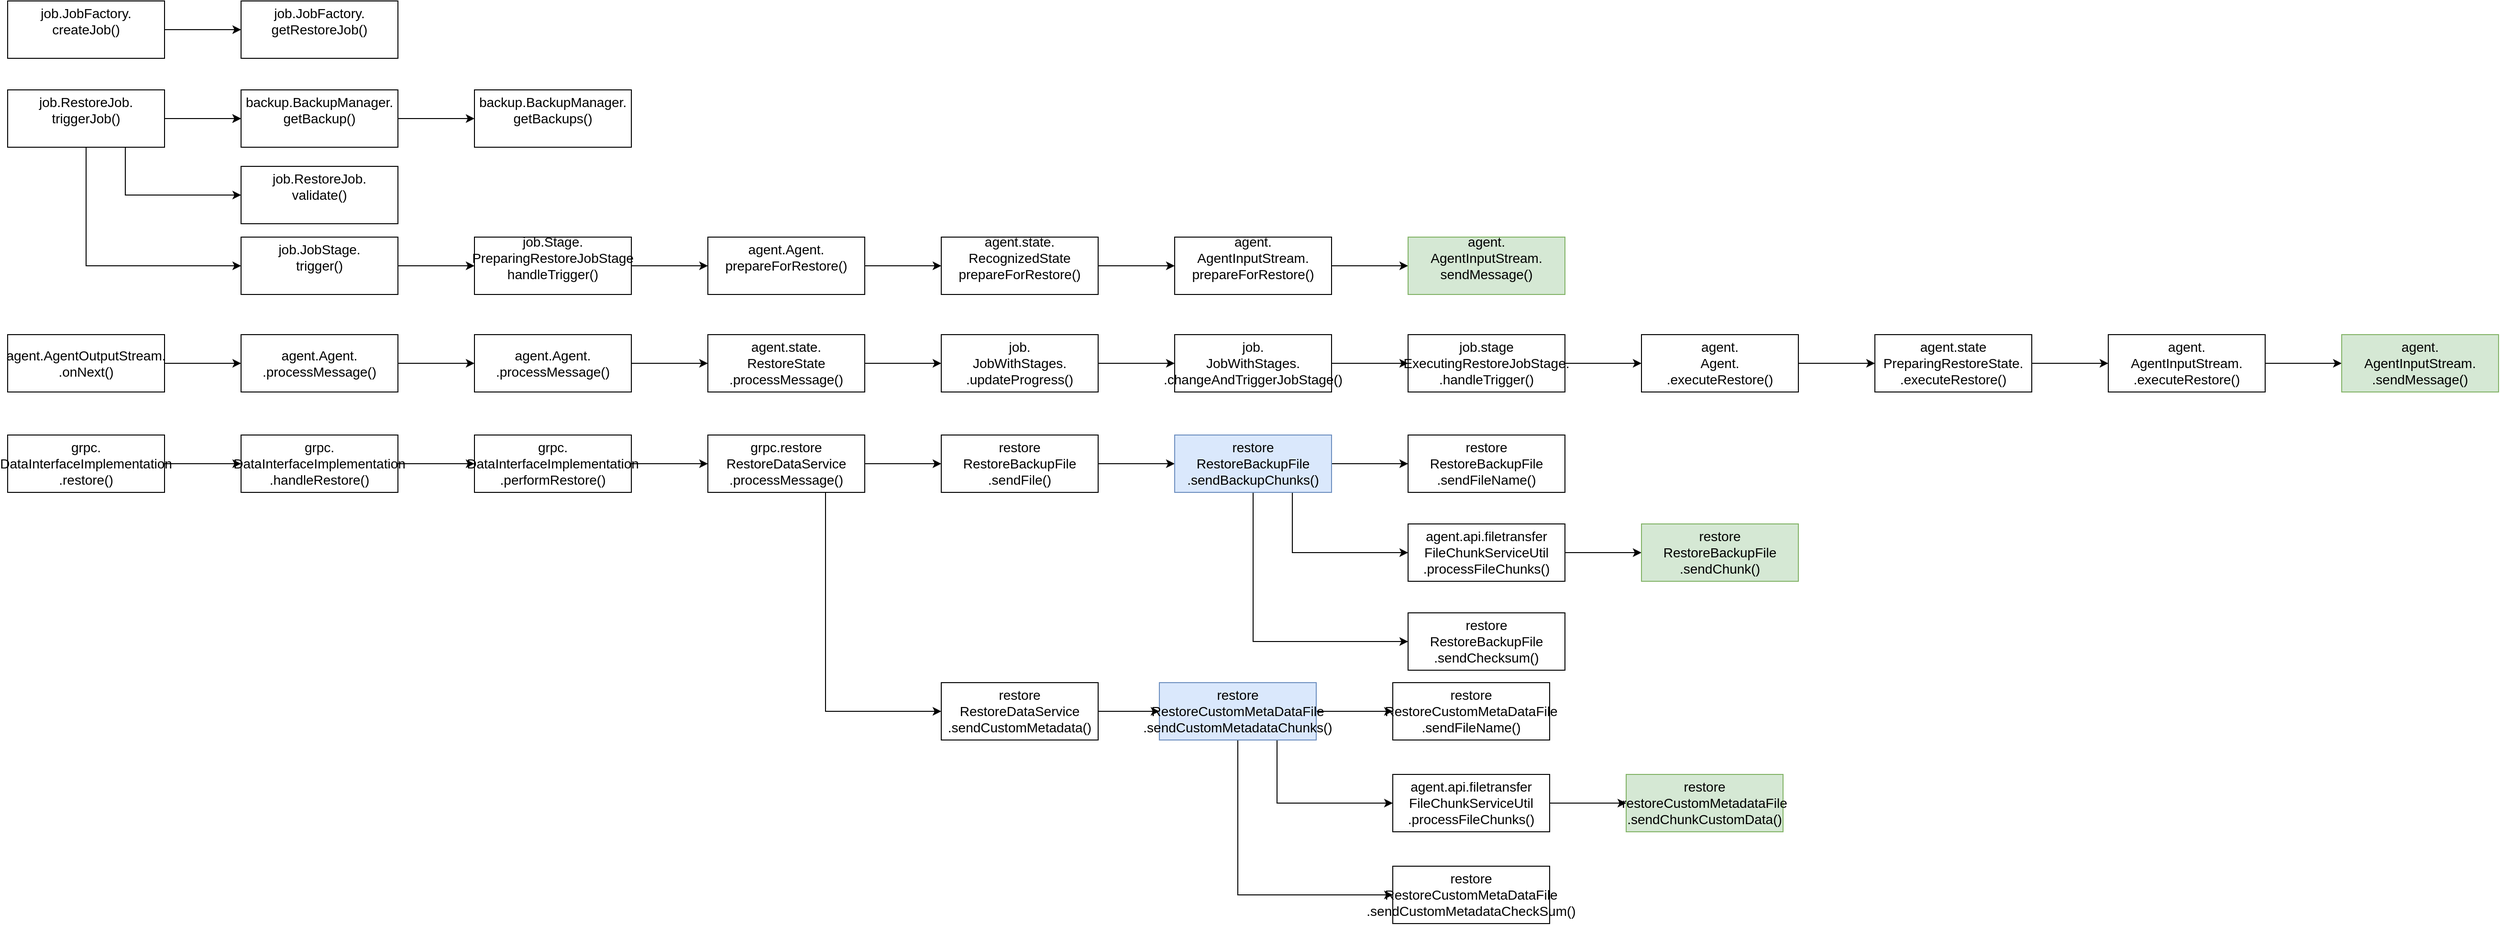 <mxfile version="14.5.8" type="github" pages="2">
  <diagram id="lK9nZaVqMlM8sbXci29S" name="Page-1">
    <mxGraphModel dx="1103" dy="791" grid="0" gridSize="10" guides="1" tooltips="1" connect="1" arrows="1" fold="1" page="0" pageScale="1" pageWidth="827" pageHeight="1169" math="0" shadow="0">
      <root>
        <mxCell id="0" />
        <mxCell id="1" parent="0" />
        <mxCell id="Fjx9dnmoz72Yz2STyHT2-3" value="" style="edgeStyle=orthogonalEdgeStyle;rounded=0;orthogonalLoop=1;jettySize=auto;html=1;" parent="1" source="Fjx9dnmoz72Yz2STyHT2-1" target="Fjx9dnmoz72Yz2STyHT2-2" edge="1">
          <mxGeometry relative="1" as="geometry" />
        </mxCell>
        <UserObject label="&lt;div style=&quot;font-size: 14px;&quot;&gt;job.JobFactory.&lt;/div&gt;&lt;div style=&quot;font-size: 14px;&quot;&gt;createJob()&lt;br style=&quot;color: rgb(0, 0, 0); font-family: helvetica; font-size: 14px; font-style: normal; letter-spacing: normal; text-align: center; text-indent: 0px; text-transform: none; word-spacing: 0px; background-color: rgb(255, 255, 255);&quot;&gt;&lt;br style=&quot;font-size: 14px;&quot;&gt;&lt;/div&gt;" id="Fjx9dnmoz72Yz2STyHT2-1">
          <mxCell style="whiteSpace=wrap;html=1;align=center;treeFolding=1;treeMoving=1;newEdgeStyle={&quot;edgeStyle&quot;:&quot;elbowEdgeStyle&quot;,&quot;startArrow&quot;:&quot;none&quot;,&quot;endArrow&quot;:&quot;none&quot;};fontStyle=0;fontSize=14;" parent="1" vertex="1">
            <mxGeometry x="806" y="235" width="164" height="60" as="geometry" />
          </mxCell>
        </UserObject>
        <UserObject label="&lt;div style=&quot;font-size: 14px&quot;&gt;job.JobFactory.&lt;/div&gt;&lt;div style=&quot;font-size: 14px&quot;&gt;getRestoreJob()&lt;br style=&quot;color: rgb(0 , 0 , 0) ; font-family: &amp;#34;helvetica&amp;#34; ; font-size: 14px ; font-style: normal ; letter-spacing: normal ; text-align: center ; text-indent: 0px ; text-transform: none ; word-spacing: 0px ; background-color: rgb(255 , 255 , 255)&quot;&gt;&lt;br style=&quot;font-size: 14px&quot;&gt;&lt;/div&gt;" id="Fjx9dnmoz72Yz2STyHT2-2">
          <mxCell style="whiteSpace=wrap;html=1;align=center;treeFolding=1;treeMoving=1;newEdgeStyle={&quot;edgeStyle&quot;:&quot;elbowEdgeStyle&quot;,&quot;startArrow&quot;:&quot;none&quot;,&quot;endArrow&quot;:&quot;none&quot;};fontStyle=0;fontSize=14;" parent="1" vertex="1">
            <mxGeometry x="1050" y="235" width="164" height="60" as="geometry" />
          </mxCell>
        </UserObject>
        <mxCell id="Fjx9dnmoz72Yz2STyHT2-6" value="" style="edgeStyle=orthogonalEdgeStyle;rounded=0;orthogonalLoop=1;jettySize=auto;html=1;" parent="1" source="Fjx9dnmoz72Yz2STyHT2-4" target="Fjx9dnmoz72Yz2STyHT2-5" edge="1">
          <mxGeometry relative="1" as="geometry" />
        </mxCell>
        <mxCell id="Fjx9dnmoz72Yz2STyHT2-7" value="" style="edgeStyle=orthogonalEdgeStyle;rounded=0;orthogonalLoop=1;jettySize=auto;html=1;" parent="1" source="Fjx9dnmoz72Yz2STyHT2-4" target="Fjx9dnmoz72Yz2STyHT2-5" edge="1">
          <mxGeometry relative="1" as="geometry" />
        </mxCell>
        <mxCell id="Fjx9dnmoz72Yz2STyHT2-9" style="edgeStyle=orthogonalEdgeStyle;rounded=0;orthogonalLoop=1;jettySize=auto;html=1;exitX=0.75;exitY=1;exitDx=0;exitDy=0;entryX=0;entryY=0.5;entryDx=0;entryDy=0;" parent="1" source="Fjx9dnmoz72Yz2STyHT2-4" target="Fjx9dnmoz72Yz2STyHT2-8" edge="1">
          <mxGeometry relative="1" as="geometry" />
        </mxCell>
        <mxCell id="Fjx9dnmoz72Yz2STyHT2-11" style="edgeStyle=orthogonalEdgeStyle;rounded=0;orthogonalLoop=1;jettySize=auto;html=1;exitX=0.5;exitY=1;exitDx=0;exitDy=0;entryX=0;entryY=0.5;entryDx=0;entryDy=0;" parent="1" source="Fjx9dnmoz72Yz2STyHT2-4" target="Fjx9dnmoz72Yz2STyHT2-10" edge="1">
          <mxGeometry relative="1" as="geometry" />
        </mxCell>
        <UserObject label="&lt;div style=&quot;font-size: 14px&quot;&gt;job.RestoreJob.&lt;/div&gt;&lt;div style=&quot;font-size: 14px&quot;&gt;triggerJob()&lt;br style=&quot;color: rgb(0 , 0 , 0) ; font-family: &amp;#34;helvetica&amp;#34; ; font-size: 14px ; font-style: normal ; letter-spacing: normal ; text-align: center ; text-indent: 0px ; text-transform: none ; word-spacing: 0px ; background-color: rgb(255 , 255 , 255)&quot;&gt;&lt;br style=&quot;font-size: 14px&quot;&gt;&lt;/div&gt;" id="Fjx9dnmoz72Yz2STyHT2-4">
          <mxCell style="whiteSpace=wrap;html=1;align=center;treeFolding=1;treeMoving=1;newEdgeStyle={&quot;edgeStyle&quot;:&quot;elbowEdgeStyle&quot;,&quot;startArrow&quot;:&quot;none&quot;,&quot;endArrow&quot;:&quot;none&quot;};fontStyle=0;fontSize=14;" parent="1" vertex="1">
            <mxGeometry x="806" y="328" width="164" height="60" as="geometry" />
          </mxCell>
        </UserObject>
        <mxCell id="Fjx9dnmoz72Yz2STyHT2-24" value="" style="edgeStyle=orthogonalEdgeStyle;rounded=0;orthogonalLoop=1;jettySize=auto;html=1;" parent="1" source="Fjx9dnmoz72Yz2STyHT2-5" target="Fjx9dnmoz72Yz2STyHT2-23" edge="1">
          <mxGeometry relative="1" as="geometry" />
        </mxCell>
        <UserObject label="&lt;div style=&quot;font-size: 14px&quot;&gt;backup.BackupManager.&lt;/div&gt;&lt;div style=&quot;font-size: 14px&quot;&gt;getBackup()&lt;br style=&quot;color: rgb(0 , 0 , 0) ; font-family: &amp;#34;helvetica&amp;#34; ; font-size: 14px ; font-style: normal ; letter-spacing: normal ; text-align: center ; text-indent: 0px ; text-transform: none ; word-spacing: 0px ; background-color: rgb(255 , 255 , 255)&quot;&gt;&lt;br style=&quot;font-size: 14px&quot;&gt;&lt;/div&gt;" id="Fjx9dnmoz72Yz2STyHT2-5">
          <mxCell style="whiteSpace=wrap;html=1;align=center;treeFolding=1;treeMoving=1;newEdgeStyle={&quot;edgeStyle&quot;:&quot;elbowEdgeStyle&quot;,&quot;startArrow&quot;:&quot;none&quot;,&quot;endArrow&quot;:&quot;none&quot;};fontStyle=0;fontSize=14;" parent="1" vertex="1">
            <mxGeometry x="1050" y="328" width="164" height="60" as="geometry" />
          </mxCell>
        </UserObject>
        <UserObject label="&lt;div style=&quot;font-size: 14px&quot;&gt;job.RestoreJob.&lt;/div&gt;&lt;div style=&quot;font-size: 14px&quot;&gt;validate()&lt;br style=&quot;color: rgb(0 , 0 , 0) ; font-family: &amp;#34;helvetica&amp;#34; ; font-size: 14px ; font-style: normal ; letter-spacing: normal ; text-align: center ; text-indent: 0px ; text-transform: none ; word-spacing: 0px ; background-color: rgb(255 , 255 , 255)&quot;&gt;&lt;br style=&quot;font-size: 14px&quot;&gt;&lt;/div&gt;" id="Fjx9dnmoz72Yz2STyHT2-8">
          <mxCell style="whiteSpace=wrap;html=1;align=center;treeFolding=1;treeMoving=1;newEdgeStyle={&quot;edgeStyle&quot;:&quot;elbowEdgeStyle&quot;,&quot;startArrow&quot;:&quot;none&quot;,&quot;endArrow&quot;:&quot;none&quot;};fontStyle=0;fontSize=14;" parent="1" vertex="1">
            <mxGeometry x="1050" y="408" width="164" height="60" as="geometry" />
          </mxCell>
        </UserObject>
        <mxCell id="Fjx9dnmoz72Yz2STyHT2-13" value="" style="edgeStyle=orthogonalEdgeStyle;rounded=0;orthogonalLoop=1;jettySize=auto;html=1;" parent="1" source="Fjx9dnmoz72Yz2STyHT2-10" target="Fjx9dnmoz72Yz2STyHT2-12" edge="1">
          <mxGeometry relative="1" as="geometry" />
        </mxCell>
        <UserObject label="&lt;div style=&quot;font-size: 14px&quot;&gt;job.JobStage.&lt;/div&gt;&lt;div style=&quot;font-size: 14px&quot;&gt;trigger()&lt;br style=&quot;color: rgb(0 , 0 , 0) ; font-family: &amp;#34;helvetica&amp;#34; ; font-size: 14px ; font-style: normal ; letter-spacing: normal ; text-align: center ; text-indent: 0px ; text-transform: none ; word-spacing: 0px ; background-color: rgb(255 , 255 , 255)&quot;&gt;&lt;br style=&quot;font-size: 14px&quot;&gt;&lt;/div&gt;" id="Fjx9dnmoz72Yz2STyHT2-10">
          <mxCell style="whiteSpace=wrap;html=1;align=center;treeFolding=1;treeMoving=1;newEdgeStyle={&quot;edgeStyle&quot;:&quot;elbowEdgeStyle&quot;,&quot;startArrow&quot;:&quot;none&quot;,&quot;endArrow&quot;:&quot;none&quot;};fontStyle=0;fontSize=14;" parent="1" vertex="1">
            <mxGeometry x="1050" y="482" width="164" height="60" as="geometry" />
          </mxCell>
        </UserObject>
        <mxCell id="Fjx9dnmoz72Yz2STyHT2-15" value="" style="edgeStyle=orthogonalEdgeStyle;rounded=0;orthogonalLoop=1;jettySize=auto;html=1;" parent="1" source="Fjx9dnmoz72Yz2STyHT2-12" target="Fjx9dnmoz72Yz2STyHT2-14" edge="1">
          <mxGeometry relative="1" as="geometry" />
        </mxCell>
        <UserObject label="&lt;div style=&quot;font-size: 14px&quot;&gt;job.Stage.&lt;/div&gt;&lt;div style=&quot;font-size: 14px&quot;&gt;PreparingRestoreJobStage&lt;/div&gt;&lt;div style=&quot;font-size: 14px&quot;&gt;handleTrigger()&lt;br style=&quot;color: rgb(0 , 0 , 0) ; font-family: &amp;#34;helvetica&amp;#34; ; font-size: 14px ; font-style: normal ; letter-spacing: normal ; text-align: center ; text-indent: 0px ; text-transform: none ; word-spacing: 0px ; background-color: rgb(255 , 255 , 255)&quot;&gt;&lt;br style=&quot;font-size: 14px&quot;&gt;&lt;/div&gt;" id="Fjx9dnmoz72Yz2STyHT2-12">
          <mxCell style="whiteSpace=wrap;html=1;align=center;treeFolding=1;treeMoving=1;newEdgeStyle={&quot;edgeStyle&quot;:&quot;elbowEdgeStyle&quot;,&quot;startArrow&quot;:&quot;none&quot;,&quot;endArrow&quot;:&quot;none&quot;};fontStyle=0;fontSize=14;" parent="1" vertex="1">
            <mxGeometry x="1294" y="482" width="164" height="60" as="geometry" />
          </mxCell>
        </UserObject>
        <mxCell id="Fjx9dnmoz72Yz2STyHT2-17" value="" style="edgeStyle=orthogonalEdgeStyle;rounded=0;orthogonalLoop=1;jettySize=auto;html=1;" parent="1" source="Fjx9dnmoz72Yz2STyHT2-14" target="Fjx9dnmoz72Yz2STyHT2-16" edge="1">
          <mxGeometry relative="1" as="geometry" />
        </mxCell>
        <UserObject label="&lt;div style=&quot;font-size: 14px&quot;&gt;agent.Agent.&lt;/div&gt;&lt;div style=&quot;font-size: 14px&quot;&gt;&lt;span&gt;prepareForRestore()&lt;/span&gt;&lt;/div&gt;&lt;div style=&quot;font-size: 14px&quot;&gt;&lt;br style=&quot;font-size: 14px&quot;&gt;&lt;/div&gt;" id="Fjx9dnmoz72Yz2STyHT2-14">
          <mxCell style="whiteSpace=wrap;html=1;align=center;treeFolding=1;treeMoving=1;newEdgeStyle={&quot;edgeStyle&quot;:&quot;elbowEdgeStyle&quot;,&quot;startArrow&quot;:&quot;none&quot;,&quot;endArrow&quot;:&quot;none&quot;};fontStyle=0;fontSize=14;" parent="1" vertex="1">
            <mxGeometry x="1538" y="482" width="164" height="60" as="geometry" />
          </mxCell>
        </UserObject>
        <mxCell id="Fjx9dnmoz72Yz2STyHT2-20" value="" style="edgeStyle=orthogonalEdgeStyle;rounded=0;orthogonalLoop=1;jettySize=auto;html=1;" parent="1" source="Fjx9dnmoz72Yz2STyHT2-16" target="Fjx9dnmoz72Yz2STyHT2-19" edge="1">
          <mxGeometry relative="1" as="geometry" />
        </mxCell>
        <UserObject label="&lt;div style=&quot;font-size: 14px&quot;&gt;agent.state.&lt;/div&gt;&lt;div style=&quot;font-size: 14px&quot;&gt;RecognizedState&lt;/div&gt;&lt;div style=&quot;font-size: 14px&quot;&gt;&lt;span&gt;prepareForRestore()&lt;/span&gt;&lt;/div&gt;&lt;div style=&quot;font-size: 14px&quot;&gt;&lt;br style=&quot;font-size: 14px&quot;&gt;&lt;/div&gt;" id="Fjx9dnmoz72Yz2STyHT2-16">
          <mxCell style="whiteSpace=wrap;html=1;align=center;treeFolding=1;treeMoving=1;newEdgeStyle={&quot;edgeStyle&quot;:&quot;elbowEdgeStyle&quot;,&quot;startArrow&quot;:&quot;none&quot;,&quot;endArrow&quot;:&quot;none&quot;};fontStyle=0;fontSize=14;" parent="1" vertex="1">
            <mxGeometry x="1782" y="482" width="164" height="60" as="geometry" />
          </mxCell>
        </UserObject>
        <mxCell id="Fjx9dnmoz72Yz2STyHT2-22" value="" style="edgeStyle=orthogonalEdgeStyle;rounded=0;orthogonalLoop=1;jettySize=auto;html=1;" parent="1" source="Fjx9dnmoz72Yz2STyHT2-19" target="Fjx9dnmoz72Yz2STyHT2-21" edge="1">
          <mxGeometry relative="1" as="geometry" />
        </mxCell>
        <UserObject label="&lt;div style=&quot;font-size: 14px&quot;&gt;agent.&lt;/div&gt;&lt;div style=&quot;font-size: 14px&quot;&gt;AgentInputStream.&lt;/div&gt;&lt;div style=&quot;font-size: 14px&quot;&gt;&lt;span&gt;prepareForRestore()&lt;/span&gt;&lt;/div&gt;&lt;div style=&quot;font-size: 14px&quot;&gt;&lt;br style=&quot;font-size: 14px&quot;&gt;&lt;/div&gt;" id="Fjx9dnmoz72Yz2STyHT2-19">
          <mxCell style="whiteSpace=wrap;html=1;align=center;treeFolding=1;treeMoving=1;newEdgeStyle={&quot;edgeStyle&quot;:&quot;elbowEdgeStyle&quot;,&quot;startArrow&quot;:&quot;none&quot;,&quot;endArrow&quot;:&quot;none&quot;};fontStyle=0;fontSize=14;" parent="1" vertex="1">
            <mxGeometry x="2026" y="482" width="164" height="60" as="geometry" />
          </mxCell>
        </UserObject>
        <UserObject label="&lt;div style=&quot;font-size: 14px&quot;&gt;agent.&lt;/div&gt;&lt;div style=&quot;font-size: 14px&quot;&gt;AgentInputStream.&lt;/div&gt;&lt;div style=&quot;font-size: 14px&quot;&gt;&lt;span&gt;sendMessage()&lt;/span&gt;&lt;/div&gt;&lt;div style=&quot;font-size: 14px&quot;&gt;&lt;br style=&quot;font-size: 14px&quot;&gt;&lt;/div&gt;" id="Fjx9dnmoz72Yz2STyHT2-21">
          <mxCell style="whiteSpace=wrap;html=1;align=center;treeFolding=1;treeMoving=1;newEdgeStyle={&quot;edgeStyle&quot;:&quot;elbowEdgeStyle&quot;,&quot;startArrow&quot;:&quot;none&quot;,&quot;endArrow&quot;:&quot;none&quot;};fontStyle=0;fontSize=14;fillColor=#d5e8d4;strokeColor=#82b366;" parent="1" vertex="1">
            <mxGeometry x="2270" y="482" width="164" height="60" as="geometry" />
          </mxCell>
        </UserObject>
        <UserObject label="&lt;div style=&quot;font-size: 14px&quot;&gt;backup.BackupManager.&lt;/div&gt;&lt;div style=&quot;font-size: 14px&quot;&gt;getBackups()&lt;br style=&quot;color: rgb(0 , 0 , 0) ; font-family: &amp;#34;helvetica&amp;#34; ; font-size: 14px ; font-style: normal ; letter-spacing: normal ; text-align: center ; text-indent: 0px ; text-transform: none ; word-spacing: 0px ; background-color: rgb(255 , 255 , 255)&quot;&gt;&lt;br style=&quot;font-size: 14px&quot;&gt;&lt;/div&gt;" id="Fjx9dnmoz72Yz2STyHT2-23">
          <mxCell style="whiteSpace=wrap;html=1;align=center;treeFolding=1;treeMoving=1;newEdgeStyle={&quot;edgeStyle&quot;:&quot;elbowEdgeStyle&quot;,&quot;startArrow&quot;:&quot;none&quot;,&quot;endArrow&quot;:&quot;none&quot;};fontStyle=0;fontSize=14;" parent="1" vertex="1">
            <mxGeometry x="1294" y="328" width="164" height="60" as="geometry" />
          </mxCell>
        </UserObject>
        <mxCell id="4Z4gMdMg-x6tJ-W0SStI-2" value="" style="edgeStyle=orthogonalEdgeStyle;rounded=0;orthogonalLoop=1;jettySize=auto;html=1;" parent="1" source="kow7mqN-_49dPevDx9ai-1" target="4Z4gMdMg-x6tJ-W0SStI-1" edge="1">
          <mxGeometry relative="1" as="geometry" />
        </mxCell>
        <UserObject label="&lt;div style=&quot;font-size: 14px&quot;&gt;agent.AgentOutputStream.&lt;/div&gt;&lt;div style=&quot;font-size: 14px&quot;&gt;.onNext()&lt;/div&gt;" id="kow7mqN-_49dPevDx9ai-1">
          <mxCell style="whiteSpace=wrap;html=1;align=center;treeFolding=1;treeMoving=1;newEdgeStyle={&quot;edgeStyle&quot;:&quot;elbowEdgeStyle&quot;,&quot;startArrow&quot;:&quot;none&quot;,&quot;endArrow&quot;:&quot;none&quot;};fontStyle=0;fontSize=14;" parent="1" vertex="1">
            <mxGeometry x="806" y="584" width="164" height="60" as="geometry" />
          </mxCell>
        </UserObject>
        <mxCell id="4Z4gMdMg-x6tJ-W0SStI-4" value="" style="edgeStyle=orthogonalEdgeStyle;rounded=0;orthogonalLoop=1;jettySize=auto;html=1;" parent="1" source="4Z4gMdMg-x6tJ-W0SStI-1" target="4Z4gMdMg-x6tJ-W0SStI-3" edge="1">
          <mxGeometry relative="1" as="geometry" />
        </mxCell>
        <UserObject label="&lt;div style=&quot;font-size: 14px&quot;&gt;agent.Agent.&lt;/div&gt;&lt;div style=&quot;font-size: 14px&quot;&gt;.processMessage()&lt;/div&gt;" id="4Z4gMdMg-x6tJ-W0SStI-1">
          <mxCell style="whiteSpace=wrap;html=1;align=center;treeFolding=1;treeMoving=1;newEdgeStyle={&quot;edgeStyle&quot;:&quot;elbowEdgeStyle&quot;,&quot;startArrow&quot;:&quot;none&quot;,&quot;endArrow&quot;:&quot;none&quot;};fontStyle=0;fontSize=14;" parent="1" vertex="1">
            <mxGeometry x="1050" y="584" width="164" height="60" as="geometry" />
          </mxCell>
        </UserObject>
        <mxCell id="4Z4gMdMg-x6tJ-W0SStI-6" value="" style="edgeStyle=orthogonalEdgeStyle;rounded=0;orthogonalLoop=1;jettySize=auto;html=1;" parent="1" source="4Z4gMdMg-x6tJ-W0SStI-3" target="4Z4gMdMg-x6tJ-W0SStI-5" edge="1">
          <mxGeometry relative="1" as="geometry" />
        </mxCell>
        <UserObject label="&lt;div style=&quot;font-size: 14px&quot;&gt;agent.Agent.&lt;/div&gt;&lt;div style=&quot;font-size: 14px&quot;&gt;.processMessage()&lt;/div&gt;" id="4Z4gMdMg-x6tJ-W0SStI-3">
          <mxCell style="whiteSpace=wrap;html=1;align=center;treeFolding=1;treeMoving=1;newEdgeStyle={&quot;edgeStyle&quot;:&quot;elbowEdgeStyle&quot;,&quot;startArrow&quot;:&quot;none&quot;,&quot;endArrow&quot;:&quot;none&quot;};fontStyle=0;fontSize=14;" parent="1" vertex="1">
            <mxGeometry x="1294" y="584" width="164" height="60" as="geometry" />
          </mxCell>
        </UserObject>
        <mxCell id="4Z4gMdMg-x6tJ-W0SStI-8" value="" style="edgeStyle=orthogonalEdgeStyle;rounded=0;orthogonalLoop=1;jettySize=auto;html=1;" parent="1" source="4Z4gMdMg-x6tJ-W0SStI-5" target="4Z4gMdMg-x6tJ-W0SStI-7" edge="1">
          <mxGeometry relative="1" as="geometry" />
        </mxCell>
        <UserObject label="&lt;div style=&quot;font-size: 14px&quot;&gt;agent.state.&lt;/div&gt;&lt;div style=&quot;font-size: 14px&quot;&gt;RestoreState&lt;/div&gt;&lt;div style=&quot;font-size: 14px&quot;&gt;.processMessage()&lt;/div&gt;" id="4Z4gMdMg-x6tJ-W0SStI-5">
          <mxCell style="whiteSpace=wrap;html=1;align=center;treeFolding=1;treeMoving=1;newEdgeStyle={&quot;edgeStyle&quot;:&quot;elbowEdgeStyle&quot;,&quot;startArrow&quot;:&quot;none&quot;,&quot;endArrow&quot;:&quot;none&quot;};fontStyle=0;fontSize=14;" parent="1" vertex="1">
            <mxGeometry x="1538" y="584" width="164" height="60" as="geometry" />
          </mxCell>
        </UserObject>
        <mxCell id="4Z4gMdMg-x6tJ-W0SStI-10" value="" style="edgeStyle=orthogonalEdgeStyle;rounded=0;orthogonalLoop=1;jettySize=auto;html=1;" parent="1" source="4Z4gMdMg-x6tJ-W0SStI-7" target="4Z4gMdMg-x6tJ-W0SStI-9" edge="1">
          <mxGeometry relative="1" as="geometry" />
        </mxCell>
        <UserObject label="&lt;div style=&quot;font-size: 14px&quot;&gt;job.&lt;/div&gt;&lt;div style=&quot;font-size: 14px&quot;&gt;JobWithStages.&lt;/div&gt;&lt;div style=&quot;font-size: 14px&quot;&gt;.updateProgress()&lt;/div&gt;" id="4Z4gMdMg-x6tJ-W0SStI-7">
          <mxCell style="whiteSpace=wrap;html=1;align=center;treeFolding=1;treeMoving=1;newEdgeStyle={&quot;edgeStyle&quot;:&quot;elbowEdgeStyle&quot;,&quot;startArrow&quot;:&quot;none&quot;,&quot;endArrow&quot;:&quot;none&quot;};fontStyle=0;fontSize=14;" parent="1" vertex="1">
            <mxGeometry x="1782" y="584" width="164" height="60" as="geometry" />
          </mxCell>
        </UserObject>
        <mxCell id="4Z4gMdMg-x6tJ-W0SStI-12" value="" style="edgeStyle=orthogonalEdgeStyle;rounded=0;orthogonalLoop=1;jettySize=auto;html=1;" parent="1" source="4Z4gMdMg-x6tJ-W0SStI-9" target="4Z4gMdMg-x6tJ-W0SStI-11" edge="1">
          <mxGeometry relative="1" as="geometry" />
        </mxCell>
        <UserObject label="&lt;div style=&quot;font-size: 14px&quot;&gt;job.&lt;/div&gt;&lt;div style=&quot;font-size: 14px&quot;&gt;JobWithStages.&lt;/div&gt;&lt;div style=&quot;font-size: 14px&quot;&gt;.changeAndTriggerJobStage()&lt;/div&gt;" id="4Z4gMdMg-x6tJ-W0SStI-9">
          <mxCell style="whiteSpace=wrap;html=1;align=center;treeFolding=1;treeMoving=1;newEdgeStyle={&quot;edgeStyle&quot;:&quot;elbowEdgeStyle&quot;,&quot;startArrow&quot;:&quot;none&quot;,&quot;endArrow&quot;:&quot;none&quot;};fontStyle=0;fontSize=14;" parent="1" vertex="1">
            <mxGeometry x="2026" y="584" width="164" height="60" as="geometry" />
          </mxCell>
        </UserObject>
        <mxCell id="4Z4gMdMg-x6tJ-W0SStI-14" value="" style="edgeStyle=orthogonalEdgeStyle;rounded=0;orthogonalLoop=1;jettySize=auto;html=1;" parent="1" source="4Z4gMdMg-x6tJ-W0SStI-11" target="4Z4gMdMg-x6tJ-W0SStI-13" edge="1">
          <mxGeometry relative="1" as="geometry" />
        </mxCell>
        <UserObject label="&lt;div style=&quot;font-size: 14px&quot;&gt;job.stage&lt;/div&gt;&lt;div style=&quot;font-size: 14px&quot;&gt;ExecutingRestoreJobStage.&lt;/div&gt;&lt;div style=&quot;font-size: 14px&quot;&gt;.handleTrigger()&lt;/div&gt;" id="4Z4gMdMg-x6tJ-W0SStI-11">
          <mxCell style="whiteSpace=wrap;html=1;align=center;treeFolding=1;treeMoving=1;newEdgeStyle={&quot;edgeStyle&quot;:&quot;elbowEdgeStyle&quot;,&quot;startArrow&quot;:&quot;none&quot;,&quot;endArrow&quot;:&quot;none&quot;};fontStyle=0;fontSize=14;" parent="1" vertex="1">
            <mxGeometry x="2270" y="584" width="164" height="60" as="geometry" />
          </mxCell>
        </UserObject>
        <mxCell id="4Z4gMdMg-x6tJ-W0SStI-16" value="" style="edgeStyle=orthogonalEdgeStyle;rounded=0;orthogonalLoop=1;jettySize=auto;html=1;" parent="1" source="4Z4gMdMg-x6tJ-W0SStI-13" target="4Z4gMdMg-x6tJ-W0SStI-15" edge="1">
          <mxGeometry relative="1" as="geometry" />
        </mxCell>
        <UserObject label="&lt;div style=&quot;font-size: 14px&quot;&gt;agent.&lt;/div&gt;&lt;div style=&quot;font-size: 14px&quot;&gt;Agent.&lt;/div&gt;&lt;div style=&quot;font-size: 14px&quot;&gt;.executeRestore()&lt;/div&gt;" id="4Z4gMdMg-x6tJ-W0SStI-13">
          <mxCell style="whiteSpace=wrap;html=1;align=center;treeFolding=1;treeMoving=1;newEdgeStyle={&quot;edgeStyle&quot;:&quot;elbowEdgeStyle&quot;,&quot;startArrow&quot;:&quot;none&quot;,&quot;endArrow&quot;:&quot;none&quot;};fontStyle=0;fontSize=14;" parent="1" vertex="1">
            <mxGeometry x="2514" y="584" width="164" height="60" as="geometry" />
          </mxCell>
        </UserObject>
        <mxCell id="4Z4gMdMg-x6tJ-W0SStI-18" value="" style="edgeStyle=orthogonalEdgeStyle;rounded=0;orthogonalLoop=1;jettySize=auto;html=1;" parent="1" source="4Z4gMdMg-x6tJ-W0SStI-15" target="4Z4gMdMg-x6tJ-W0SStI-17" edge="1">
          <mxGeometry relative="1" as="geometry" />
        </mxCell>
        <UserObject label="&lt;div style=&quot;font-size: 14px&quot;&gt;agent.state&lt;/div&gt;&lt;div style=&quot;font-size: 14px&quot;&gt;PreparingRestoreState.&lt;/div&gt;&lt;div style=&quot;font-size: 14px&quot;&gt;.executeRestore()&lt;/div&gt;" id="4Z4gMdMg-x6tJ-W0SStI-15">
          <mxCell style="whiteSpace=wrap;html=1;align=center;treeFolding=1;treeMoving=1;newEdgeStyle={&quot;edgeStyle&quot;:&quot;elbowEdgeStyle&quot;,&quot;startArrow&quot;:&quot;none&quot;,&quot;endArrow&quot;:&quot;none&quot;};fontStyle=0;fontSize=14;" parent="1" vertex="1">
            <mxGeometry x="2758" y="584" width="164" height="60" as="geometry" />
          </mxCell>
        </UserObject>
        <mxCell id="Onfo3-FB-TA0vwuVxLcG-2" value="" style="edgeStyle=orthogonalEdgeStyle;rounded=0;orthogonalLoop=1;jettySize=auto;html=1;" edge="1" parent="1" source="4Z4gMdMg-x6tJ-W0SStI-17" target="Onfo3-FB-TA0vwuVxLcG-1">
          <mxGeometry relative="1" as="geometry" />
        </mxCell>
        <UserObject label="&lt;div style=&quot;font-size: 14px&quot;&gt;agent.&lt;/div&gt;&lt;div style=&quot;font-size: 14px&quot;&gt;AgentInputStream.&lt;/div&gt;&lt;div style=&quot;font-size: 14px&quot;&gt;.executeRestore()&lt;/div&gt;" id="4Z4gMdMg-x6tJ-W0SStI-17">
          <mxCell style="whiteSpace=wrap;html=1;align=center;treeFolding=1;treeMoving=1;newEdgeStyle={&quot;edgeStyle&quot;:&quot;elbowEdgeStyle&quot;,&quot;startArrow&quot;:&quot;none&quot;,&quot;endArrow&quot;:&quot;none&quot;};fontStyle=0;fontSize=14;" parent="1" vertex="1">
            <mxGeometry x="3002" y="584" width="164" height="60" as="geometry" />
          </mxCell>
        </UserObject>
        <mxCell id="4Z4gMdMg-x6tJ-W0SStI-21" value="" style="edgeStyle=orthogonalEdgeStyle;rounded=0;orthogonalLoop=1;jettySize=auto;html=1;" parent="1" source="4Z4gMdMg-x6tJ-W0SStI-19" target="4Z4gMdMg-x6tJ-W0SStI-20" edge="1">
          <mxGeometry relative="1" as="geometry" />
        </mxCell>
        <UserObject label="&lt;div style=&quot;font-size: 14px&quot;&gt;grpc.&lt;/div&gt;&lt;div style=&quot;font-size: 14px&quot;&gt;DataInterfaceImplementation&lt;/div&gt;&lt;div style=&quot;font-size: 14px&quot;&gt;.restore()&lt;/div&gt;" id="4Z4gMdMg-x6tJ-W0SStI-19">
          <mxCell style="whiteSpace=wrap;html=1;align=center;treeFolding=1;treeMoving=1;newEdgeStyle={&quot;edgeStyle&quot;:&quot;elbowEdgeStyle&quot;,&quot;startArrow&quot;:&quot;none&quot;,&quot;endArrow&quot;:&quot;none&quot;};fontStyle=0;fontSize=14;" parent="1" vertex="1">
            <mxGeometry x="806" y="689" width="164" height="60" as="geometry" />
          </mxCell>
        </UserObject>
        <mxCell id="4Z4gMdMg-x6tJ-W0SStI-23" value="" style="edgeStyle=orthogonalEdgeStyle;rounded=0;orthogonalLoop=1;jettySize=auto;html=1;" parent="1" source="4Z4gMdMg-x6tJ-W0SStI-20" target="4Z4gMdMg-x6tJ-W0SStI-22" edge="1">
          <mxGeometry relative="1" as="geometry" />
        </mxCell>
        <UserObject label="&lt;div style=&quot;font-size: 14px&quot;&gt;grpc.&lt;/div&gt;&lt;div style=&quot;font-size: 14px&quot;&gt;DataInterfaceImplementation&lt;/div&gt;&lt;div style=&quot;font-size: 14px&quot;&gt;.handleRestore()&lt;/div&gt;" id="4Z4gMdMg-x6tJ-W0SStI-20">
          <mxCell style="whiteSpace=wrap;html=1;align=center;treeFolding=1;treeMoving=1;newEdgeStyle={&quot;edgeStyle&quot;:&quot;elbowEdgeStyle&quot;,&quot;startArrow&quot;:&quot;none&quot;,&quot;endArrow&quot;:&quot;none&quot;};fontStyle=0;fontSize=14;" parent="1" vertex="1">
            <mxGeometry x="1050" y="689" width="164" height="60" as="geometry" />
          </mxCell>
        </UserObject>
        <mxCell id="Onfo3-FB-TA0vwuVxLcG-4" value="" style="edgeStyle=orthogonalEdgeStyle;rounded=0;orthogonalLoop=1;jettySize=auto;html=1;" edge="1" parent="1" source="4Z4gMdMg-x6tJ-W0SStI-22" target="Onfo3-FB-TA0vwuVxLcG-3">
          <mxGeometry relative="1" as="geometry" />
        </mxCell>
        <UserObject label="&lt;div style=&quot;font-size: 14px&quot;&gt;grpc.&lt;/div&gt;&lt;div style=&quot;font-size: 14px&quot;&gt;DataInterfaceImplementation&lt;/div&gt;&lt;div style=&quot;font-size: 14px&quot;&gt;.performRestore()&lt;/div&gt;" id="4Z4gMdMg-x6tJ-W0SStI-22">
          <mxCell style="whiteSpace=wrap;html=1;align=center;treeFolding=1;treeMoving=1;newEdgeStyle={&quot;edgeStyle&quot;:&quot;elbowEdgeStyle&quot;,&quot;startArrow&quot;:&quot;none&quot;,&quot;endArrow&quot;:&quot;none&quot;};fontStyle=0;fontSize=14;" parent="1" vertex="1">
            <mxGeometry x="1294" y="689" width="164" height="60" as="geometry" />
          </mxCell>
        </UserObject>
        <UserObject label="&lt;div style=&quot;font-size: 14px&quot;&gt;agent.&lt;/div&gt;&lt;div style=&quot;font-size: 14px&quot;&gt;AgentInputStream.&lt;/div&gt;&lt;div style=&quot;font-size: 14px&quot;&gt;.sendMessage()&lt;/div&gt;" id="Onfo3-FB-TA0vwuVxLcG-1">
          <mxCell style="whiteSpace=wrap;html=1;align=center;treeFolding=1;treeMoving=1;newEdgeStyle={&quot;edgeStyle&quot;:&quot;elbowEdgeStyle&quot;,&quot;startArrow&quot;:&quot;none&quot;,&quot;endArrow&quot;:&quot;none&quot;};fontStyle=0;fontSize=14;fillColor=#d5e8d4;strokeColor=#82b366;" vertex="1" parent="1">
            <mxGeometry x="3246" y="584" width="164" height="60" as="geometry" />
          </mxCell>
        </UserObject>
        <mxCell id="Onfo3-FB-TA0vwuVxLcG-6" value="" style="edgeStyle=orthogonalEdgeStyle;rounded=0;orthogonalLoop=1;jettySize=auto;html=1;" edge="1" parent="1" source="Onfo3-FB-TA0vwuVxLcG-3" target="Onfo3-FB-TA0vwuVxLcG-5">
          <mxGeometry relative="1" as="geometry" />
        </mxCell>
        <mxCell id="Onfo3-FB-TA0vwuVxLcG-16" style="edgeStyle=orthogonalEdgeStyle;rounded=0;orthogonalLoop=1;jettySize=auto;html=1;exitX=0.75;exitY=1;exitDx=0;exitDy=0;entryX=0;entryY=0.5;entryDx=0;entryDy=0;" edge="1" parent="1" source="Onfo3-FB-TA0vwuVxLcG-3" target="Onfo3-FB-TA0vwuVxLcG-15">
          <mxGeometry relative="1" as="geometry" />
        </mxCell>
        <UserObject label="&lt;div style=&quot;font-size: 14px&quot;&gt;grpc.restore&lt;/div&gt;&lt;div style=&quot;font-size: 14px&quot;&gt;RestoreDataService&lt;/div&gt;&lt;div style=&quot;font-size: 14px&quot;&gt;.processMessage()&lt;/div&gt;" id="Onfo3-FB-TA0vwuVxLcG-3">
          <mxCell style="whiteSpace=wrap;html=1;align=center;treeFolding=1;treeMoving=1;newEdgeStyle={&quot;edgeStyle&quot;:&quot;elbowEdgeStyle&quot;,&quot;startArrow&quot;:&quot;none&quot;,&quot;endArrow&quot;:&quot;none&quot;};fontStyle=0;fontSize=14;" vertex="1" parent="1">
            <mxGeometry x="1538" y="689" width="164" height="60" as="geometry" />
          </mxCell>
        </UserObject>
        <mxCell id="Onfo3-FB-TA0vwuVxLcG-8" value="" style="edgeStyle=orthogonalEdgeStyle;rounded=0;orthogonalLoop=1;jettySize=auto;html=1;" edge="1" parent="1" source="Onfo3-FB-TA0vwuVxLcG-5" target="Onfo3-FB-TA0vwuVxLcG-7">
          <mxGeometry relative="1" as="geometry" />
        </mxCell>
        <UserObject label="&lt;div style=&quot;font-size: 14px&quot;&gt;restore&lt;/div&gt;&lt;div style=&quot;font-size: 14px&quot;&gt;RestoreBackupFile&lt;/div&gt;&lt;div style=&quot;font-size: 14px&quot;&gt;.sendFile()&lt;/div&gt;" id="Onfo3-FB-TA0vwuVxLcG-5">
          <mxCell style="whiteSpace=wrap;html=1;align=center;treeFolding=1;treeMoving=1;newEdgeStyle={&quot;edgeStyle&quot;:&quot;elbowEdgeStyle&quot;,&quot;startArrow&quot;:&quot;none&quot;,&quot;endArrow&quot;:&quot;none&quot;};fontStyle=0;fontSize=14;" vertex="1" parent="1">
            <mxGeometry x="1782" y="689" width="164" height="60" as="geometry" />
          </mxCell>
        </UserObject>
        <mxCell id="Onfo3-FB-TA0vwuVxLcG-10" value="" style="edgeStyle=orthogonalEdgeStyle;rounded=0;orthogonalLoop=1;jettySize=auto;html=1;" edge="1" parent="1" source="Onfo3-FB-TA0vwuVxLcG-7" target="Onfo3-FB-TA0vwuVxLcG-9">
          <mxGeometry relative="1" as="geometry" />
        </mxCell>
        <mxCell id="Onfo3-FB-TA0vwuVxLcG-12" style="edgeStyle=orthogonalEdgeStyle;rounded=0;orthogonalLoop=1;jettySize=auto;html=1;exitX=0.75;exitY=1;exitDx=0;exitDy=0;entryX=0;entryY=0.5;entryDx=0;entryDy=0;" edge="1" parent="1" source="Onfo3-FB-TA0vwuVxLcG-7" target="Onfo3-FB-TA0vwuVxLcG-11">
          <mxGeometry relative="1" as="geometry" />
        </mxCell>
        <mxCell id="Onfo3-FB-TA0vwuVxLcG-27" style="edgeStyle=orthogonalEdgeStyle;rounded=0;orthogonalLoop=1;jettySize=auto;html=1;exitX=0.5;exitY=1;exitDx=0;exitDy=0;entryX=0;entryY=0.5;entryDx=0;entryDy=0;" edge="1" parent="1" source="Onfo3-FB-TA0vwuVxLcG-7" target="Onfo3-FB-TA0vwuVxLcG-22">
          <mxGeometry relative="1" as="geometry" />
        </mxCell>
        <UserObject label="&lt;div style=&quot;font-size: 14px&quot;&gt;restore&lt;/div&gt;&lt;div style=&quot;font-size: 14px&quot;&gt;RestoreBackupFile&lt;/div&gt;&lt;div style=&quot;font-size: 14px&quot;&gt;.sendBackupChunks()&lt;/div&gt;" id="Onfo3-FB-TA0vwuVxLcG-7">
          <mxCell style="whiteSpace=wrap;html=1;align=center;treeFolding=1;treeMoving=1;newEdgeStyle={&quot;edgeStyle&quot;:&quot;elbowEdgeStyle&quot;,&quot;startArrow&quot;:&quot;none&quot;,&quot;endArrow&quot;:&quot;none&quot;};fontStyle=0;fontSize=14;fillColor=#dae8fc;strokeColor=#6c8ebf;" vertex="1" parent="1">
            <mxGeometry x="2026" y="689" width="164" height="60" as="geometry" />
          </mxCell>
        </UserObject>
        <UserObject label="&lt;div style=&quot;font-size: 14px&quot;&gt;restore&lt;/div&gt;&lt;div style=&quot;font-size: 14px&quot;&gt;RestoreBackupFile&lt;/div&gt;&lt;div style=&quot;font-size: 14px&quot;&gt;.sendFileName()&lt;/div&gt;" id="Onfo3-FB-TA0vwuVxLcG-9">
          <mxCell style="whiteSpace=wrap;html=1;align=center;treeFolding=1;treeMoving=1;newEdgeStyle={&quot;edgeStyle&quot;:&quot;elbowEdgeStyle&quot;,&quot;startArrow&quot;:&quot;none&quot;,&quot;endArrow&quot;:&quot;none&quot;};fontStyle=0;fontSize=14;" vertex="1" parent="1">
            <mxGeometry x="2270" y="689" width="164" height="60" as="geometry" />
          </mxCell>
        </UserObject>
        <mxCell id="Onfo3-FB-TA0vwuVxLcG-14" value="" style="edgeStyle=orthogonalEdgeStyle;rounded=0;orthogonalLoop=1;jettySize=auto;html=1;" edge="1" parent="1" source="Onfo3-FB-TA0vwuVxLcG-11" target="Onfo3-FB-TA0vwuVxLcG-13">
          <mxGeometry relative="1" as="geometry" />
        </mxCell>
        <UserObject label="&lt;div style=&quot;font-size: 14px&quot;&gt;agent.api.filetransfer&lt;/div&gt;&lt;div style=&quot;font-size: 14px&quot;&gt;FileChunkServiceUtil&lt;/div&gt;&lt;div style=&quot;font-size: 14px&quot;&gt;.processFileChunks()&lt;/div&gt;" id="Onfo3-FB-TA0vwuVxLcG-11">
          <mxCell style="whiteSpace=wrap;html=1;align=center;treeFolding=1;treeMoving=1;newEdgeStyle={&quot;edgeStyle&quot;:&quot;elbowEdgeStyle&quot;,&quot;startArrow&quot;:&quot;none&quot;,&quot;endArrow&quot;:&quot;none&quot;};fontStyle=0;fontSize=14;" vertex="1" parent="1">
            <mxGeometry x="2270" y="782" width="164" height="60" as="geometry" />
          </mxCell>
        </UserObject>
        <UserObject label="&lt;div style=&quot;font-size: 14px&quot;&gt;restore&lt;/div&gt;&lt;div style=&quot;font-size: 14px&quot;&gt;RestoreBackupFile&lt;/div&gt;&lt;div style=&quot;font-size: 14px&quot;&gt;.sendChunk()&lt;/div&gt;" id="Onfo3-FB-TA0vwuVxLcG-13">
          <mxCell style="whiteSpace=wrap;html=1;align=center;treeFolding=1;treeMoving=1;newEdgeStyle={&quot;edgeStyle&quot;:&quot;elbowEdgeStyle&quot;,&quot;startArrow&quot;:&quot;none&quot;,&quot;endArrow&quot;:&quot;none&quot;};fontStyle=0;fontSize=14;fillColor=#d5e8d4;strokeColor=#82b366;" vertex="1" parent="1">
            <mxGeometry x="2514" y="782" width="164" height="60" as="geometry" />
          </mxCell>
        </UserObject>
        <mxCell id="Onfo3-FB-TA0vwuVxLcG-18" value="" style="edgeStyle=orthogonalEdgeStyle;rounded=0;orthogonalLoop=1;jettySize=auto;html=1;" edge="1" parent="1" source="Onfo3-FB-TA0vwuVxLcG-15" target="Onfo3-FB-TA0vwuVxLcG-17">
          <mxGeometry relative="1" as="geometry" />
        </mxCell>
        <UserObject label="&lt;div style=&quot;font-size: 14px&quot;&gt;restore&lt;/div&gt;&lt;div style=&quot;font-size: 14px&quot;&gt;RestoreDataService&lt;/div&gt;&lt;div style=&quot;font-size: 14px&quot;&gt;.sendCustomMetadata()&lt;/div&gt;" id="Onfo3-FB-TA0vwuVxLcG-15">
          <mxCell style="whiteSpace=wrap;html=1;align=center;treeFolding=1;treeMoving=1;newEdgeStyle={&quot;edgeStyle&quot;:&quot;elbowEdgeStyle&quot;,&quot;startArrow&quot;:&quot;none&quot;,&quot;endArrow&quot;:&quot;none&quot;};fontStyle=0;fontSize=14;" vertex="1" parent="1">
            <mxGeometry x="1782" y="948" width="164" height="60" as="geometry" />
          </mxCell>
        </UserObject>
        <mxCell id="Onfo3-FB-TA0vwuVxLcG-21" value="" style="edgeStyle=orthogonalEdgeStyle;rounded=0;orthogonalLoop=1;jettySize=auto;html=1;" edge="1" parent="1" source="Onfo3-FB-TA0vwuVxLcG-17" target="Onfo3-FB-TA0vwuVxLcG-20">
          <mxGeometry relative="1" as="geometry" />
        </mxCell>
        <mxCell id="Onfo3-FB-TA0vwuVxLcG-26" style="edgeStyle=orthogonalEdgeStyle;rounded=0;orthogonalLoop=1;jettySize=auto;html=1;exitX=0.75;exitY=1;exitDx=0;exitDy=0;entryX=0;entryY=0.5;entryDx=0;entryDy=0;" edge="1" parent="1" source="Onfo3-FB-TA0vwuVxLcG-17" target="Onfo3-FB-TA0vwuVxLcG-25">
          <mxGeometry relative="1" as="geometry" />
        </mxCell>
        <mxCell id="Onfo3-FB-TA0vwuVxLcG-31" style="edgeStyle=orthogonalEdgeStyle;rounded=0;orthogonalLoop=1;jettySize=auto;html=1;exitX=0.5;exitY=1;exitDx=0;exitDy=0;entryX=0;entryY=0.5;entryDx=0;entryDy=0;" edge="1" parent="1" source="Onfo3-FB-TA0vwuVxLcG-17" target="Onfo3-FB-TA0vwuVxLcG-30">
          <mxGeometry relative="1" as="geometry" />
        </mxCell>
        <UserObject label="&lt;div style=&quot;font-size: 14px&quot;&gt;restore&lt;/div&gt;&lt;div style=&quot;font-size: 14px&quot;&gt;RestoreCustomMetaDataFile&lt;/div&gt;&lt;div style=&quot;font-size: 14px&quot;&gt;.sendCustomMetadataChunks()&lt;/div&gt;" id="Onfo3-FB-TA0vwuVxLcG-17">
          <mxCell style="whiteSpace=wrap;html=1;align=center;treeFolding=1;treeMoving=1;newEdgeStyle={&quot;edgeStyle&quot;:&quot;elbowEdgeStyle&quot;,&quot;startArrow&quot;:&quot;none&quot;,&quot;endArrow&quot;:&quot;none&quot;};fontStyle=0;fontSize=14;fillColor=#dae8fc;strokeColor=#6c8ebf;" vertex="1" parent="1">
            <mxGeometry x="2010" y="948" width="164" height="60" as="geometry" />
          </mxCell>
        </UserObject>
        <UserObject label="&lt;div style=&quot;font-size: 14px&quot;&gt;restore&lt;/div&gt;&lt;div style=&quot;font-size: 14px&quot;&gt;RestoreCustomMetaDataFile&lt;/div&gt;&lt;div style=&quot;font-size: 14px&quot;&gt;.sendFileName()&lt;/div&gt;" id="Onfo3-FB-TA0vwuVxLcG-20">
          <mxCell style="whiteSpace=wrap;html=1;align=center;treeFolding=1;treeMoving=1;newEdgeStyle={&quot;edgeStyle&quot;:&quot;elbowEdgeStyle&quot;,&quot;startArrow&quot;:&quot;none&quot;,&quot;endArrow&quot;:&quot;none&quot;};fontStyle=0;fontSize=14;" vertex="1" parent="1">
            <mxGeometry x="2254" y="948" width="164" height="60" as="geometry" />
          </mxCell>
        </UserObject>
        <UserObject label="&lt;div style=&quot;font-size: 14px&quot;&gt;restore&lt;/div&gt;&lt;div style=&quot;font-size: 14px&quot;&gt;RestoreBackupFile&lt;/div&gt;&lt;div style=&quot;font-size: 14px&quot;&gt;.sendChecksum()&lt;/div&gt;" id="Onfo3-FB-TA0vwuVxLcG-22">
          <mxCell style="whiteSpace=wrap;html=1;align=center;treeFolding=1;treeMoving=1;newEdgeStyle={&quot;edgeStyle&quot;:&quot;elbowEdgeStyle&quot;,&quot;startArrow&quot;:&quot;none&quot;,&quot;endArrow&quot;:&quot;none&quot;};fontStyle=0;fontSize=14;" vertex="1" parent="1">
            <mxGeometry x="2270" y="875" width="164" height="60" as="geometry" />
          </mxCell>
        </UserObject>
        <mxCell id="Onfo3-FB-TA0vwuVxLcG-29" value="" style="edgeStyle=orthogonalEdgeStyle;rounded=0;orthogonalLoop=1;jettySize=auto;html=1;" edge="1" parent="1" source="Onfo3-FB-TA0vwuVxLcG-25" target="Onfo3-FB-TA0vwuVxLcG-28">
          <mxGeometry relative="1" as="geometry" />
        </mxCell>
        <UserObject label="&lt;div style=&quot;font-size: 14px&quot;&gt;agent.api.filetransfer&lt;/div&gt;&lt;div style=&quot;font-size: 14px&quot;&gt;FileChunkServiceUtil&lt;/div&gt;&lt;div style=&quot;font-size: 14px&quot;&gt;.processFileChunks()&lt;/div&gt;" id="Onfo3-FB-TA0vwuVxLcG-25">
          <mxCell style="whiteSpace=wrap;html=1;align=center;treeFolding=1;treeMoving=1;newEdgeStyle={&quot;edgeStyle&quot;:&quot;elbowEdgeStyle&quot;,&quot;startArrow&quot;:&quot;none&quot;,&quot;endArrow&quot;:&quot;none&quot;};fontStyle=0;fontSize=14;" vertex="1" parent="1">
            <mxGeometry x="2254" y="1044" width="164" height="60" as="geometry" />
          </mxCell>
        </UserObject>
        <UserObject label="&lt;div style=&quot;font-size: 14px&quot;&gt;restore&lt;/div&gt;&lt;div style=&quot;font-size: 14px&quot;&gt;restoreCustomMetadataFile&lt;/div&gt;&lt;div style=&quot;font-size: 14px&quot;&gt;.sendChunkCustomData()&lt;/div&gt;" id="Onfo3-FB-TA0vwuVxLcG-28">
          <mxCell style="whiteSpace=wrap;html=1;align=center;treeFolding=1;treeMoving=1;newEdgeStyle={&quot;edgeStyle&quot;:&quot;elbowEdgeStyle&quot;,&quot;startArrow&quot;:&quot;none&quot;,&quot;endArrow&quot;:&quot;none&quot;};fontStyle=0;fontSize=14;fillColor=#d5e8d4;strokeColor=#82b366;" vertex="1" parent="1">
            <mxGeometry x="2498" y="1044" width="164" height="60" as="geometry" />
          </mxCell>
        </UserObject>
        <UserObject label="&lt;div style=&quot;font-size: 14px&quot;&gt;restore&lt;/div&gt;&lt;div style=&quot;font-size: 14px&quot;&gt;RestoreCustomMetaDataFile&lt;/div&gt;&lt;div style=&quot;font-size: 14px&quot;&gt;.sendCustomMetadataCheckSum()&lt;/div&gt;" id="Onfo3-FB-TA0vwuVxLcG-30">
          <mxCell style="whiteSpace=wrap;html=1;align=center;treeFolding=1;treeMoving=1;newEdgeStyle={&quot;edgeStyle&quot;:&quot;elbowEdgeStyle&quot;,&quot;startArrow&quot;:&quot;none&quot;,&quot;endArrow&quot;:&quot;none&quot;};fontStyle=0;fontSize=14;" vertex="1" parent="1">
            <mxGeometry x="2254" y="1140" width="164" height="60" as="geometry" />
          </mxCell>
        </UserObject>
      </root>
    </mxGraphModel>
  </diagram>
  <diagram id="R3RoUXutfNqbzqMdvnP6" name="Agent State Loop">
    <mxGraphModel dx="1052" dy="554" grid="0" gridSize="10" guides="1" tooltips="1" connect="1" arrows="1" fold="1" page="0" pageScale="1" pageWidth="827" pageHeight="1169" math="0" shadow="0">
      <root>
        <mxCell id="YIyKynR0rkKEg_xDmPHq-0" />
        <mxCell id="YIyKynR0rkKEg_xDmPHq-1" parent="YIyKynR0rkKEg_xDmPHq-0" />
        <mxCell id="YIyKynR0rkKEg_xDmPHq-4" value="register" style="edgeStyle=orthogonalEdgeStyle;rounded=0;orthogonalLoop=1;jettySize=auto;html=1;" edge="1" parent="YIyKynR0rkKEg_xDmPHq-1" source="YIyKynR0rkKEg_xDmPHq-2" target="YIyKynR0rkKEg_xDmPHq-3">
          <mxGeometry relative="1" as="geometry" />
        </mxCell>
        <mxCell id="YIyKynR0rkKEg_xDmPHq-2" value="UnrecognizedState" style="rounded=0;whiteSpace=wrap;html=1;" vertex="1" parent="YIyKynR0rkKEg_xDmPHq-1">
          <mxGeometry x="91" y="237" width="120" height="60" as="geometry" />
        </mxCell>
        <mxCell id="YIyKynR0rkKEg_xDmPHq-6" value="restore" style="edgeStyle=orthogonalEdgeStyle;rounded=0;orthogonalLoop=1;jettySize=auto;html=1;" edge="1" parent="YIyKynR0rkKEg_xDmPHq-1" source="YIyKynR0rkKEg_xDmPHq-3" target="YIyKynR0rkKEg_xDmPHq-5">
          <mxGeometry relative="1" as="geometry" />
        </mxCell>
        <mxCell id="YIyKynR0rkKEg_xDmPHq-3" value="RecognizedState" style="rounded=0;whiteSpace=wrap;html=1;" vertex="1" parent="YIyKynR0rkKEg_xDmPHq-1">
          <mxGeometry x="371" y="237" width="120" height="60" as="geometry" />
        </mxCell>
        <mxCell id="YIyKynR0rkKEg_xDmPHq-8" value="" style="edgeStyle=orthogonalEdgeStyle;rounded=0;orthogonalLoop=1;jettySize=auto;html=1;" edge="1" parent="YIyKynR0rkKEg_xDmPHq-1" source="YIyKynR0rkKEg_xDmPHq-5" target="YIyKynR0rkKEg_xDmPHq-7">
          <mxGeometry relative="1" as="geometry" />
        </mxCell>
        <mxCell id="YIyKynR0rkKEg_xDmPHq-5" value="PreparingRestoreState" style="rounded=0;whiteSpace=wrap;html=1;" vertex="1" parent="YIyKynR0rkKEg_xDmPHq-1">
          <mxGeometry x="590" y="237" width="146" height="60" as="geometry" />
        </mxCell>
        <mxCell id="YIyKynR0rkKEg_xDmPHq-9" style="edgeStyle=orthogonalEdgeStyle;rounded=0;orthogonalLoop=1;jettySize=auto;html=1;exitX=1;exitY=0.5;exitDx=0;exitDy=0;" edge="1" parent="YIyKynR0rkKEg_xDmPHq-1" source="YIyKynR0rkKEg_xDmPHq-7">
          <mxGeometry relative="1" as="geometry">
            <mxPoint x="889.252" y="230.92" as="targetPoint" />
            <Array as="points">
              <mxPoint x="982" y="267" />
              <mxPoint x="982" y="195" />
              <mxPoint x="889" y="195" />
            </Array>
          </mxGeometry>
        </mxCell>
        <mxCell id="YIyKynR0rkKEg_xDmPHq-11" value="" style="edgeStyle=orthogonalEdgeStyle;rounded=0;orthogonalLoop=1;jettySize=auto;html=1;" edge="1" parent="YIyKynR0rkKEg_xDmPHq-1" source="YIyKynR0rkKEg_xDmPHq-7" target="YIyKynR0rkKEg_xDmPHq-10">
          <mxGeometry relative="1" as="geometry" />
        </mxCell>
        <mxCell id="YIyKynR0rkKEg_xDmPHq-7" value="ExecutingRestoreState" style="rounded=0;whiteSpace=wrap;html=1;" vertex="1" parent="YIyKynR0rkKEg_xDmPHq-1">
          <mxGeometry x="816" y="237" width="146" height="60" as="geometry" />
        </mxCell>
        <mxCell id="YIyKynR0rkKEg_xDmPHq-12" style="edgeStyle=orthogonalEdgeStyle;rounded=0;orthogonalLoop=1;jettySize=auto;html=1;exitX=1;exitY=0.5;exitDx=0;exitDy=0;" edge="1" parent="YIyKynR0rkKEg_xDmPHq-1" source="YIyKynR0rkKEg_xDmPHq-10">
          <mxGeometry relative="1" as="geometry">
            <mxPoint x="1115.134" y="232.534" as="targetPoint" />
          </mxGeometry>
        </mxCell>
        <mxCell id="YIyKynR0rkKEg_xDmPHq-10" value="PostActionRestoreState" style="rounded=0;whiteSpace=wrap;html=1;" vertex="1" parent="YIyKynR0rkKEg_xDmPHq-1">
          <mxGeometry x="1042" y="237" width="146" height="60" as="geometry" />
        </mxCell>
      </root>
    </mxGraphModel>
  </diagram>
</mxfile>
